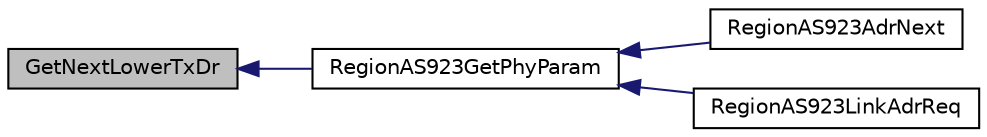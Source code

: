digraph "GetNextLowerTxDr"
{
  edge [fontname="Helvetica",fontsize="10",labelfontname="Helvetica",labelfontsize="10"];
  node [fontname="Helvetica",fontsize="10",shape=record];
  rankdir="LR";
  Node9 [label="GetNextLowerTxDr",height=0.2,width=0.4,color="black", fillcolor="grey75", style="filled", fontcolor="black"];
  Node9 -> Node10 [dir="back",color="midnightblue",fontsize="10",style="solid",fontname="Helvetica"];
  Node10 [label="RegionAS923GetPhyParam",height=0.2,width=0.4,color="black", fillcolor="white", style="filled",URL="$group___r_e_g_i_o_n_a_s923.html#ga20508dee35c0f25ff507478c5235fdeb",tooltip="The function gets a value of a specific phy attribute. "];
  Node10 -> Node11 [dir="back",color="midnightblue",fontsize="10",style="solid",fontname="Helvetica"];
  Node11 [label="RegionAS923AdrNext",height=0.2,width=0.4,color="black", fillcolor="white", style="filled",URL="$group___r_e_g_i_o_n_a_s923.html#ga38146f12b31fadadda54344d9f5d7e49",tooltip="Calculates the next datarate to set, when ADR is on or off. "];
  Node10 -> Node12 [dir="back",color="midnightblue",fontsize="10",style="solid",fontname="Helvetica"];
  Node12 [label="RegionAS923LinkAdrReq",height=0.2,width=0.4,color="black", fillcolor="white", style="filled",URL="$group___r_e_g_i_o_n_a_s923.html#ga154ccc00c27ca878e07cfeab3716523a",tooltip="The function processes a Link ADR Request. "];
}

